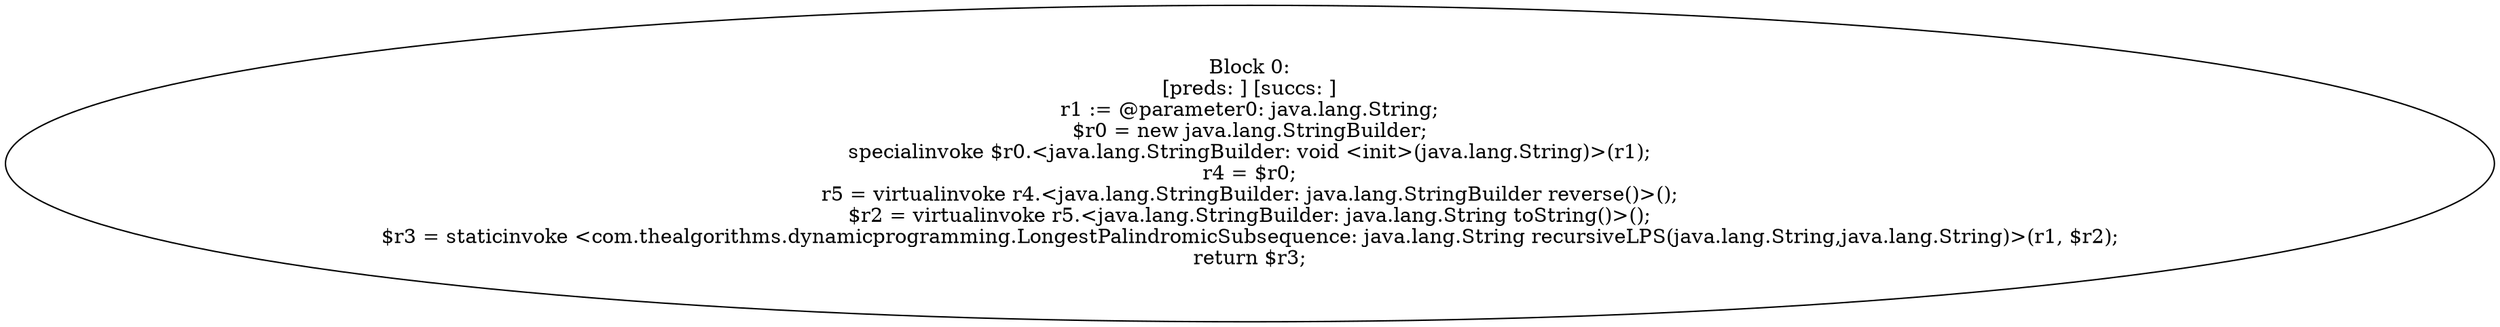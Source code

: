 digraph "unitGraph" {
    "Block 0:
[preds: ] [succs: ]
r1 := @parameter0: java.lang.String;
$r0 = new java.lang.StringBuilder;
specialinvoke $r0.<java.lang.StringBuilder: void <init>(java.lang.String)>(r1);
r4 = $r0;
r5 = virtualinvoke r4.<java.lang.StringBuilder: java.lang.StringBuilder reverse()>();
$r2 = virtualinvoke r5.<java.lang.StringBuilder: java.lang.String toString()>();
$r3 = staticinvoke <com.thealgorithms.dynamicprogramming.LongestPalindromicSubsequence: java.lang.String recursiveLPS(java.lang.String,java.lang.String)>(r1, $r2);
return $r3;
"
}
